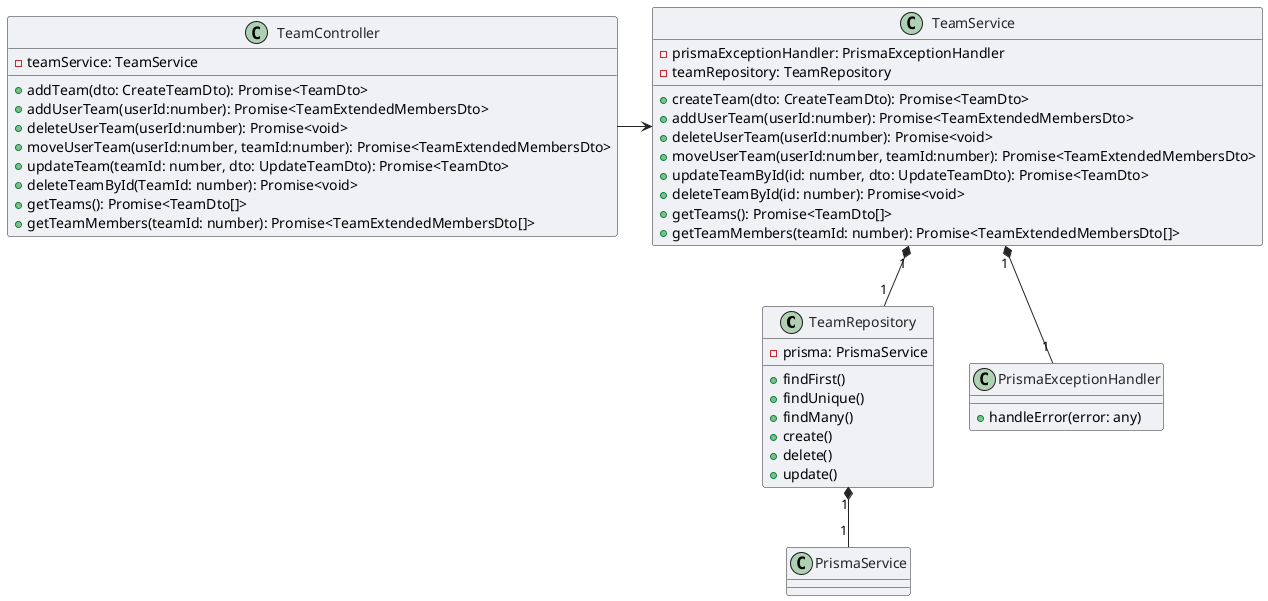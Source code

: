 @startuml team_module

skinparam ArrowColor #252525
skinparam ClassBackgroundColor #F0F1F5
skinparam ClassBorderColor #252525
skinparam ClassFontColor #252525


class TeamRepository {
  - prisma: PrismaService
  + findFirst()
  + findUnique()
  + findMany()
  + create()
  + delete()
  + update()
}


class TeamController {
  - teamService: TeamService
  + addTeam(dto: CreateTeamDto): Promise<TeamDto>
  + addUserTeam(userId:number): Promise<TeamExtendedMembersDto>
  + deleteUserTeam(userId:number): Promise<void>
  + moveUserTeam(userId:number, teamId:number): Promise<TeamExtendedMembersDto>
  + updateTeam(teamId: number, dto: UpdateTeamDto): Promise<TeamDto>
  + deleteTeamById(TeamId: number): Promise<void>
  + getTeams(): Promise<TeamDto[]>
  + getTeamMembers(teamId: number): Promise<TeamExtendedMembersDto[]>
}

class TeamService {
  - prismaExceptionHandler: PrismaExceptionHandler
  - teamRepository: TeamRepository
  + createTeam(dto: CreateTeamDto): Promise<TeamDto>
  + addUserTeam(userId:number): Promise<TeamExtendedMembersDto>
  + deleteUserTeam(userId:number): Promise<void>
  + moveUserTeam(userId:number, teamId:number): Promise<TeamExtendedMembersDto>
  + updateTeamById(id: number, dto: UpdateTeamDto): Promise<TeamDto>
  + deleteTeamById(id: number): Promise<void>
  + getTeams(): Promise<TeamDto[]>
  + getTeamMembers(teamId: number): Promise<TeamExtendedMembersDto[]>
}


class PrismaExceptionHandler {
  + handleError(error: any)
}

TeamController -> TeamService
TeamService "1" *-- "1" TeamRepository
TeamService "1" *-- "1" PrismaExceptionHandler
TeamRepository "1" *-- "1" PrismaService



@enduml